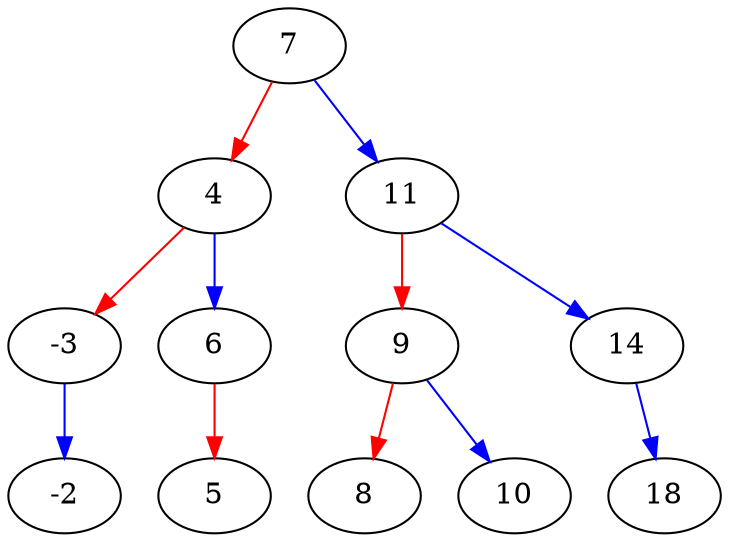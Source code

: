 digraph G{
17919864[label="-3"]
17919864->17919936[color=blue];
17919936[label="-2"]
17919744[label="4"]
17919744->17919864[color=red];
17919744->17919840[color=blue];
17919984[label="5"]
17919840[label="6"]
17919840->17919984[color=red];
17919720[label="7"]
17919720->17919744[color=red];
17919720->17919816[color=blue];
17919792[label="8"]
17919768[label="9"]
17919768->17919792[color=red];
17919768->17919912[color=blue];
17919912[label="10"]
17919816[label="11"]
17919816->17919768[color=red];
17919816->17919888[color=blue];
17919888[label="14"]
17919888->17919960[color=blue];
17919960[label="18"]
}